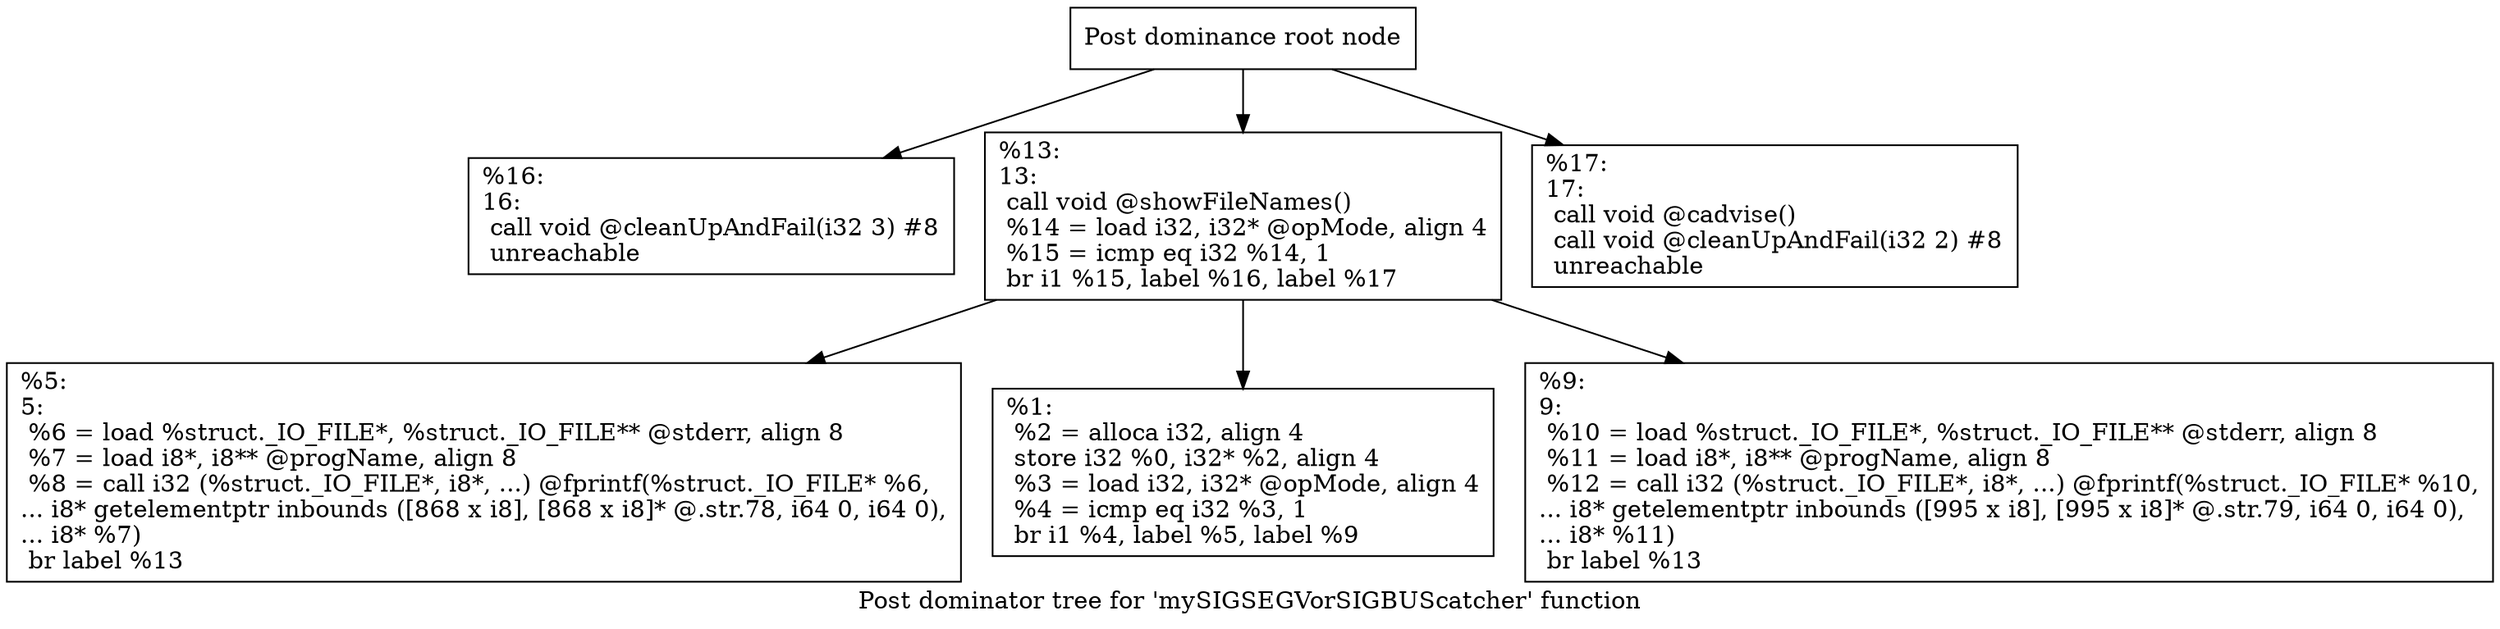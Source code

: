 digraph "Post dominator tree for 'mySIGSEGVorSIGBUScatcher' function" {
	label="Post dominator tree for 'mySIGSEGVorSIGBUScatcher' function";

	Node0x1562b10 [shape=record,label="{Post dominance root node}"];
	Node0x1562b10 -> Node0x155ea50;
	Node0x1562b10 -> Node0x158ff20;
	Node0x1562b10 -> Node0x14f2750;
	Node0x155ea50 [shape=record,label="{%16:\l16:                                               \l  call void @cleanUpAndFail(i32 3) #8\l  unreachable\l}"];
	Node0x158ff20 [shape=record,label="{%13:\l13:                                               \l  call void @showFileNames()\l  %14 = load i32, i32* @opMode, align 4\l  %15 = icmp eq i32 %14, 1\l  br i1 %15, label %16, label %17\l}"];
	Node0x158ff20 -> Node0x14824d0;
	Node0x158ff20 -> Node0x1397890;
	Node0x158ff20 -> Node0x154e110;
	Node0x14824d0 [shape=record,label="{%5:\l5:                                                \l  %6 = load %struct._IO_FILE*, %struct._IO_FILE** @stderr, align 8\l  %7 = load i8*, i8** @progName, align 8\l  %8 = call i32 (%struct._IO_FILE*, i8*, ...) @fprintf(%struct._IO_FILE* %6,\l... i8* getelementptr inbounds ([868 x i8], [868 x i8]* @.str.78, i64 0, i64 0),\l... i8* %7)\l  br label %13\l}"];
	Node0x1397890 [shape=record,label="{%1:\l  %2 = alloca i32, align 4\l  store i32 %0, i32* %2, align 4\l  %3 = load i32, i32* @opMode, align 4\l  %4 = icmp eq i32 %3, 1\l  br i1 %4, label %5, label %9\l}"];
	Node0x154e110 [shape=record,label="{%9:\l9:                                                \l  %10 = load %struct._IO_FILE*, %struct._IO_FILE** @stderr, align 8\l  %11 = load i8*, i8** @progName, align 8\l  %12 = call i32 (%struct._IO_FILE*, i8*, ...) @fprintf(%struct._IO_FILE* %10,\l... i8* getelementptr inbounds ([995 x i8], [995 x i8]* @.str.79, i64 0, i64 0),\l... i8* %11)\l  br label %13\l}"];
	Node0x14f2750 [shape=record,label="{%17:\l17:                                               \l  call void @cadvise()\l  call void @cleanUpAndFail(i32 2) #8\l  unreachable\l}"];
}
